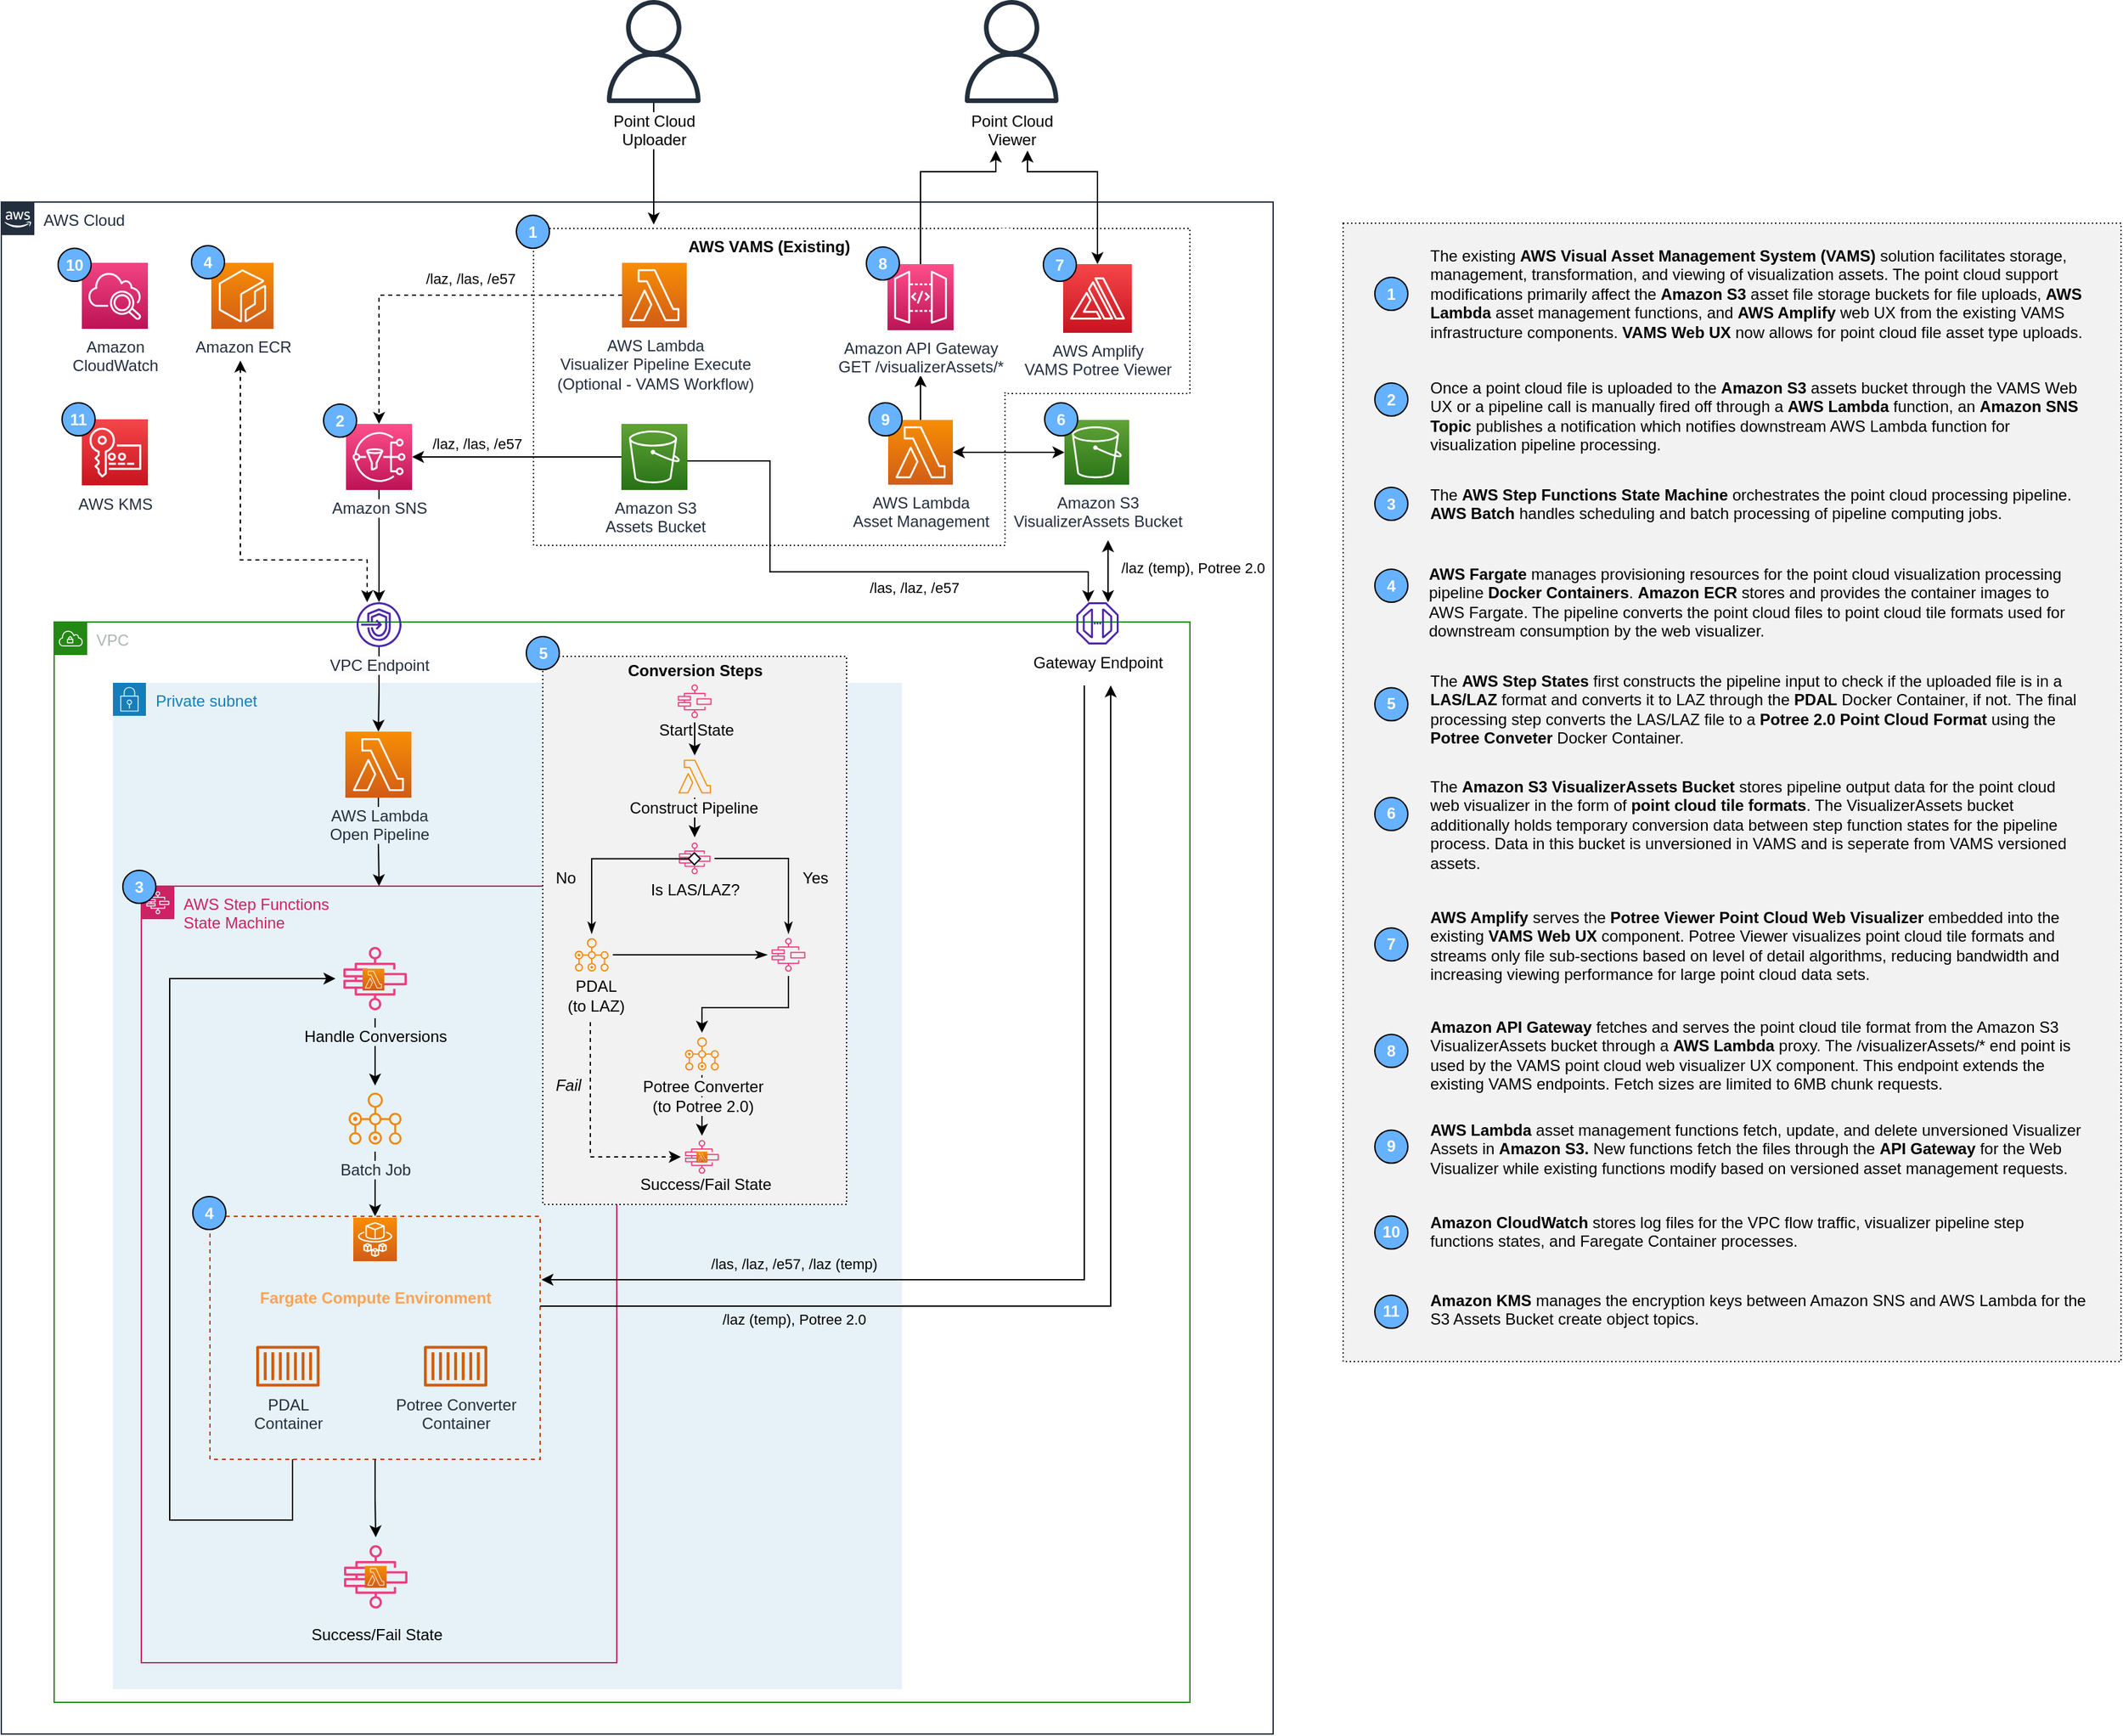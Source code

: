 <mxfile version="21.7.4" type="device">
  <diagram name="Page-1" id="asZA_H9dcr1Hdg0wqSvO">
    <mxGraphModel dx="1114" dy="1098" grid="0" gridSize="10" guides="1" tooltips="1" connect="1" arrows="1" fold="1" page="0" pageScale="1" pageWidth="850" pageHeight="1100" math="0" shadow="0">
      <root>
        <mxCell id="0" />
        <mxCell id="P3zlHuA92NW-nEsySU8p-326" value="Groups" style="" parent="0" />
        <mxCell id="P3zlHuA92NW-nEsySU8p-206" value="Private subnet" style="points=[[0,0],[0.25,0],[0.5,0],[0.75,0],[1,0],[1,0.25],[1,0.5],[1,0.75],[1,1],[0.75,1],[0.5,1],[0.25,1],[0,1],[0,0.75],[0,0.5],[0,0.25]];outlineConnect=0;gradientColor=none;html=1;whiteSpace=wrap;fontSize=12;fontStyle=0;container=1;pointerEvents=0;collapsible=0;recursiveResize=0;shape=mxgraph.aws4.group;grIcon=mxgraph.aws4.group_security_group;grStroke=0;strokeColor=#147EBA;fillColor=#E6F2F8;verticalAlign=top;align=left;spacingLeft=30;fontColor=#147EBA;dashed=0;" parent="P3zlHuA92NW-nEsySU8p-326" vertex="1">
          <mxGeometry x="1344.5" y="647" width="597.5" height="762" as="geometry" />
        </mxCell>
        <mxCell id="P3zlHuA92NW-nEsySU8p-205" value="AWS Step Functions &lt;br&gt;State Machine" style="points=[[0,0],[0.25,0],[0.5,0],[0.75,0],[1,0],[1,0.25],[1,0.5],[1,0.75],[1,1],[0.75,1],[0.5,1],[0.25,1],[0,1],[0,0.75],[0,0.5],[0,0.25]];outlineConnect=0;gradientColor=none;html=1;whiteSpace=wrap;fontSize=12;fontStyle=0;container=0;pointerEvents=0;collapsible=0;recursiveResize=0;shape=mxgraph.aws4.group;grIcon=mxgraph.aws4.group_aws_step_functions_workflow;strokeColor=#CD2264;fillColor=none;verticalAlign=top;align=left;spacingLeft=30;fontColor=#CD2264;dashed=0;" parent="P3zlHuA92NW-nEsySU8p-326" vertex="1">
          <mxGeometry x="1366" y="801" width="360" height="588" as="geometry" />
        </mxCell>
        <mxCell id="P3zlHuA92NW-nEsySU8p-51" value="AWS Cloud" style="points=[[0,0],[0.25,0],[0.5,0],[0.75,0],[1,0],[1,0.25],[1,0.5],[1,0.75],[1,1],[0.75,1],[0.5,1],[0.25,1],[0,1],[0,0.75],[0,0.5],[0,0.25]];outlineConnect=0;gradientColor=none;html=1;whiteSpace=wrap;fontSize=12;fontStyle=0;container=0;pointerEvents=0;collapsible=0;recursiveResize=0;shape=mxgraph.aws4.group;grIcon=mxgraph.aws4.group_aws_cloud_alt;strokeColor=#232F3E;fillColor=none;verticalAlign=top;align=left;spacingLeft=30;fontColor=#232F3E;dashed=0;" parent="P3zlHuA92NW-nEsySU8p-326" vertex="1">
          <mxGeometry x="1260" y="283" width="963" height="1160" as="geometry" />
        </mxCell>
        <mxCell id="P3zlHuA92NW-nEsySU8p-172" value="VPC" style="points=[[0,0],[0.25,0],[0.5,0],[0.75,0],[1,0],[1,0.25],[1,0.5],[1,0.75],[1,1],[0.75,1],[0.5,1],[0.25,1],[0,1],[0,0.75],[0,0.5],[0,0.25]];outlineConnect=0;gradientColor=none;html=1;whiteSpace=wrap;fontSize=12;fontStyle=0;container=0;pointerEvents=0;collapsible=0;recursiveResize=0;shape=mxgraph.aws4.group;grIcon=mxgraph.aws4.group_vpc;strokeColor=#248814;fillColor=none;verticalAlign=top;align=left;spacingLeft=30;fontColor=#AAB7B8;dashed=0;" parent="P3zlHuA92NW-nEsySU8p-326" vertex="1">
          <mxGeometry x="1300" y="601" width="860" height="818" as="geometry" />
        </mxCell>
        <mxCell id="P3zlHuA92NW-nEsySU8p-188" value="&lt;font color=&quot;#000000&quot;&gt;&lt;b&gt;AWS VAMS (Existing)&lt;/b&gt;&lt;/font&gt;" style="fillColor=none;strokeColor=#000000;dashed=1;verticalAlign=top;fontStyle=0;fontColor=#147EBA;whiteSpace=wrap;html=1;dashPattern=1 2;" parent="P3zlHuA92NW-nEsySU8p-326" vertex="1">
          <mxGeometry x="1663" y="303" width="357" height="240" as="geometry" />
        </mxCell>
        <mxCell id="P3zlHuA92NW-nEsySU8p-235" value="" style="rounded=0;whiteSpace=wrap;html=1;fillColor=#f2f2f2;dashed=1;dashPattern=1 2;" parent="P3zlHuA92NW-nEsySU8p-326" vertex="1">
          <mxGeometry x="1670" y="627" width="230" height="415" as="geometry" />
        </mxCell>
        <mxCell id="P3zlHuA92NW-nEsySU8p-204" value="" style="group;dashed=1;dashPattern=1 2;" parent="P3zlHuA92NW-nEsySU8p-326" vertex="1" connectable="0">
          <mxGeometry x="1418" y="1051" width="250" height="184" as="geometry" />
        </mxCell>
        <mxCell id="P3zlHuA92NW-nEsySU8p-191" value="" style="rounded=0;whiteSpace=wrap;html=1;fillColor=none;fontColor=#000000;strokeColor=#C73500;dashed=1;" parent="P3zlHuA92NW-nEsySU8p-204" vertex="1">
          <mxGeometry width="250" height="184" as="geometry" />
        </mxCell>
        <mxCell id="P3zlHuA92NW-nEsySU8p-192" value="&lt;font color=&quot;#ffa352&quot;&gt;&lt;br&gt;&lt;b&gt;Fargate Compute Environment&lt;/b&gt;&lt;/font&gt;" style="sketch=0;points=[[0,0,0],[0.25,0,0],[0.5,0,0],[0.75,0,0],[1,0,0],[0,1,0],[0.25,1,0],[0.5,1,0],[0.75,1,0],[1,1,0],[0,0.25,0],[0,0.5,0],[0,0.75,0],[1,0.25,0],[1,0.5,0],[1,0.75,0]];outlineConnect=0;fontColor=#232F3E;gradientColor=#F78E04;gradientDirection=north;fillColor=#D05C17;strokeColor=#ffffff;dashed=0;verticalLabelPosition=bottom;verticalAlign=top;align=center;html=1;fontSize=12;fontStyle=0;aspect=fixed;shape=mxgraph.aws4.resourceIcon;resIcon=mxgraph.aws4.fargate;" parent="P3zlHuA92NW-nEsySU8p-204" vertex="1">
          <mxGeometry x="108.5" y="1" width="33" height="33" as="geometry" />
        </mxCell>
        <mxCell id="ZkvdCX0CWbvOf_RxFRPi-1" value="" style="fillColor=none;strokeColor=#000000;dashed=1;verticalAlign=top;fontStyle=0;fontColor=#147EBA;whiteSpace=wrap;html=1;dashPattern=1 2;" parent="P3zlHuA92NW-nEsySU8p-326" vertex="1">
          <mxGeometry x="2020" y="303" width="140" height="125" as="geometry" />
        </mxCell>
        <mxCell id="ZkvdCX0CWbvOf_RxFRPi-3" value="" style="rounded=0;whiteSpace=wrap;html=1;strokeColor=none;" parent="P3zlHuA92NW-nEsySU8p-326" vertex="1">
          <mxGeometry x="2016" y="303" width="9" height="124" as="geometry" />
        </mxCell>
        <mxCell id="ZkvdCX0CWbvOf_RxFRPi-14" value="" style="rounded=0;whiteSpace=wrap;html=1;fillColor=#f2f2f2;dashed=1;dashPattern=1 2;" parent="P3zlHuA92NW-nEsySU8p-326" vertex="1">
          <mxGeometry x="2276" y="299" width="589" height="862" as="geometry" />
        </mxCell>
        <mxCell id="HA9BwRUmKmDaCuc93T5s-1" style="edgeStyle=orthogonalEdgeStyle;rounded=0;orthogonalLoop=1;jettySize=auto;html=1;exitX=0.5;exitY=1;exitDx=0;exitDy=0;" edge="1" parent="P3zlHuA92NW-nEsySU8p-326" source="ZkvdCX0CWbvOf_RxFRPi-14" target="ZkvdCX0CWbvOf_RxFRPi-14">
          <mxGeometry relative="1" as="geometry" />
        </mxCell>
        <mxCell id="1" value="Main" style="" parent="0" />
        <mxCell id="P3zlHuA92NW-nEsySU8p-74" value="/laz, /las, /e57" style="edgeStyle=orthogonalEdgeStyle;rounded=0;orthogonalLoop=1;jettySize=auto;html=1;exitX=0;exitY=0.5;exitDx=0;exitDy=0;exitPerimeter=0;entryX=1;entryY=0.5;entryDx=0;entryDy=0;entryPerimeter=0;" parent="1" source="P3zlHuA92NW-nEsySU8p-77" target="P3zlHuA92NW-nEsySU8p-142" edge="1">
          <mxGeometry x="0.382" y="-10" relative="1" as="geometry">
            <mxPoint as="offset" />
            <mxPoint x="1640" y="356" as="sourcePoint" />
            <mxPoint x="1590" y="371" as="targetPoint" />
            <Array as="points" />
          </mxGeometry>
        </mxCell>
        <mxCell id="P3zlHuA92NW-nEsySU8p-144" style="edgeStyle=orthogonalEdgeStyle;rounded=0;orthogonalLoop=1;jettySize=auto;html=1;" parent="1" source="P3zlHuA92NW-nEsySU8p-142" target="P3zlHuA92NW-nEsySU8p-174" edge="1">
          <mxGeometry relative="1" as="geometry">
            <mxPoint x="1547" y="574" as="targetPoint" />
            <Array as="points">
              <mxPoint x="1558" y="485" />
              <mxPoint x="1558" y="485" />
            </Array>
          </mxGeometry>
        </mxCell>
        <mxCell id="P3zlHuA92NW-nEsySU8p-157" value="" style="edgeStyle=orthogonalEdgeStyle;rounded=0;orthogonalLoop=1;jettySize=auto;html=1;entryX=0.5;entryY=0;entryDx=0;entryDy=0;entryPerimeter=0;startArrow=classic;startFill=1;endArrow=classic;endFill=1;" parent="1" target="P3zlHuA92NW-nEsySU8p-155" edge="1">
          <mxGeometry relative="1" as="geometry">
            <mxPoint x="2037" y="244" as="sourcePoint" />
            <Array as="points">
              <mxPoint x="2037" y="260" />
              <mxPoint x="2090" y="260" />
            </Array>
            <mxPoint x="2090" y="324" as="targetPoint" />
          </mxGeometry>
        </mxCell>
        <mxCell id="P3zlHuA92NW-nEsySU8p-214" style="edgeStyle=orthogonalEdgeStyle;rounded=0;orthogonalLoop=1;jettySize=auto;html=1;entryX=0.5;entryY=0;entryDx=0;entryDy=0;" parent="1" source="P3zlHuA92NW-nEsySU8p-212" target="P3zlHuA92NW-nEsySU8p-191" edge="1">
          <mxGeometry relative="1" as="geometry" />
        </mxCell>
        <mxCell id="P3zlHuA92NW-nEsySU8p-215" value="&lt;font color=&quot;#000000&quot;&gt;Success/Fail State&lt;/font&gt;" style="sketch=0;points=[[0,0,0],[0.25,0,0],[0.5,0,0],[0.75,0,0],[1,0,0],[0,1,0],[0.25,1,0],[0.5,1,0],[0.75,1,0],[1,1,0],[0,0.25,0],[0,0.5,0],[0,0.75,0],[1,0.25,0],[1,0.5,0],[1,0.75,0]];outlineConnect=0;fontColor=#232F3E;gradientColor=#FF4F8B;gradientDirection=north;fillColor=none;strokeColor=#ec3e7c;dashed=0;verticalLabelPosition=bottom;verticalAlign=top;align=center;html=1;fontSize=12;fontStyle=0;aspect=fixed;shape=mxgraph.aws4.resourceIcon;resIcon=mxgraph.aws4.step_functions;labelBackgroundColor=#e6f2f8;" parent="1" vertex="1">
          <mxGeometry x="1513.5" y="1294" width="60" height="60" as="geometry" />
        </mxCell>
        <mxCell id="P3zlHuA92NW-nEsySU8p-216" style="edgeStyle=orthogonalEdgeStyle;rounded=0;orthogonalLoop=1;jettySize=auto;html=1;entryX=0.5;entryY=0;entryDx=0;entryDy=0;entryPerimeter=0;" parent="1" source="P3zlHuA92NW-nEsySU8p-191" target="P3zlHuA92NW-nEsySU8p-215" edge="1">
          <mxGeometry relative="1" as="geometry" />
        </mxCell>
        <mxCell id="P3zlHuA92NW-nEsySU8p-221" style="edgeStyle=orthogonalEdgeStyle;rounded=0;orthogonalLoop=1;jettySize=auto;html=1;entryX=0.5;entryY=0;entryDx=0;entryDy=0;" parent="1" source="P3zlHuA92NW-nEsySU8p-220" target="P3zlHuA92NW-nEsySU8p-205" edge="1">
          <mxGeometry relative="1" as="geometry" />
        </mxCell>
        <mxCell id="P3zlHuA92NW-nEsySU8p-213" style="edgeStyle=orthogonalEdgeStyle;rounded=0;orthogonalLoop=1;jettySize=auto;html=1;entryX=0.5;entryY=0;entryDx=0;entryDy=0;entryPerimeter=0;" parent="1" source="P3zlHuA92NW-nEsySU8p-208" target="P3zlHuA92NW-nEsySU8p-212" edge="1">
          <mxGeometry relative="1" as="geometry" />
        </mxCell>
        <mxCell id="P3zlHuA92NW-nEsySU8p-222" style="edgeStyle=orthogonalEdgeStyle;rounded=0;orthogonalLoop=1;jettySize=auto;html=1;entryX=0;entryY=0.5;entryDx=0;entryDy=0;entryPerimeter=0;exitX=0.25;exitY=1;exitDx=0;exitDy=0;" parent="1" source="P3zlHuA92NW-nEsySU8p-191" target="P3zlHuA92NW-nEsySU8p-208" edge="1">
          <mxGeometry relative="1" as="geometry">
            <Array as="points">
              <mxPoint x="1480.5" y="1281" />
              <mxPoint x="1387.5" y="1281" />
              <mxPoint x="1387.5" y="871" />
            </Array>
          </mxGeometry>
        </mxCell>
        <mxCell id="P3zlHuA92NW-nEsySU8p-175" value="" style="edgeStyle=orthogonalEdgeStyle;rounded=0;orthogonalLoop=1;jettySize=auto;html=1;entryX=0.5;entryY=0;entryDx=0;entryDy=0;entryPerimeter=0;" parent="1" source="P3zlHuA92NW-nEsySU8p-174" target="P3zlHuA92NW-nEsySU8p-220" edge="1">
          <mxGeometry relative="1" as="geometry">
            <mxPoint x="1546" y="658" as="targetPoint" />
          </mxGeometry>
        </mxCell>
        <mxCell id="P3zlHuA92NW-nEsySU8p-224" style="edgeStyle=orthogonalEdgeStyle;rounded=0;orthogonalLoop=1;jettySize=auto;html=1;" parent="1" source="P3zlHuA92NW-nEsySU8p-191" edge="1">
          <mxGeometry relative="1" as="geometry">
            <mxPoint x="2100" y="649" as="targetPoint" />
            <Array as="points">
              <mxPoint x="2100" y="1119" />
            </Array>
          </mxGeometry>
        </mxCell>
        <mxCell id="P3zlHuA92NW-nEsySU8p-270" value="&lt;span style=&quot;&quot;&gt;/laz (temp), Potree 2.0&lt;/span&gt;" style="edgeLabel;html=1;align=center;verticalAlign=middle;resizable=0;points=[];labelBackgroundColor=none;" parent="P3zlHuA92NW-nEsySU8p-224" vertex="1" connectable="0">
          <mxGeometry x="-0.574" y="2" relative="1" as="geometry">
            <mxPoint y="12" as="offset" />
          </mxGeometry>
        </mxCell>
        <mxCell id="P3zlHuA92NW-nEsySU8p-225" style="edgeStyle=orthogonalEdgeStyle;rounded=0;orthogonalLoop=1;jettySize=auto;html=1;startArrow=classic;startFill=1;endArrow=none;endFill=0;" parent="1" edge="1">
          <mxGeometry relative="1" as="geometry">
            <mxPoint x="1669" y="1099" as="sourcePoint" />
            <mxPoint x="2080" y="649" as="targetPoint" />
            <Array as="points">
              <mxPoint x="1669" y="1099" />
              <mxPoint x="2080" y="1099" />
            </Array>
          </mxGeometry>
        </mxCell>
        <mxCell id="P3zlHuA92NW-nEsySU8p-271" value="&lt;span style=&quot;&quot;&gt;/las, /laz, /e57, /laz (temp)&lt;/span&gt;" style="edgeLabel;html=1;align=center;verticalAlign=middle;resizable=0;points=[];labelBackgroundColor=none;" parent="P3zlHuA92NW-nEsySU8p-225" vertex="1" connectable="0">
          <mxGeometry x="-0.5" y="1" relative="1" as="geometry">
            <mxPoint x="-25" y="-11" as="offset" />
          </mxGeometry>
        </mxCell>
        <mxCell id="P3zlHuA92NW-nEsySU8p-231" style="edgeStyle=orthogonalEdgeStyle;rounded=0;orthogonalLoop=1;jettySize=auto;html=1;entryX=0;entryY=0.5;entryDx=0;entryDy=0;entryPerimeter=0;startArrow=classic;startFill=1;endArrow=classic;endFill=1;" parent="1" source="P3zlHuA92NW-nEsySU8p-177" target="P3zlHuA92NW-nEsySU8p-55" edge="1">
          <mxGeometry relative="1" as="geometry" />
        </mxCell>
        <mxCell id="P3zlHuA92NW-nEsySU8p-232" style="edgeStyle=orthogonalEdgeStyle;rounded=0;orthogonalLoop=1;jettySize=auto;html=1;startArrow=none;startFill=0;exitX=0.5;exitY=0;exitDx=0;exitDy=0;exitPerimeter=0;endArrow=classic;endFill=1;" parent="1" source="ZkvdCX0CWbvOf_RxFRPi-2" edge="1">
          <mxGeometry relative="1" as="geometry">
            <mxPoint x="2013" y="244" as="targetPoint" />
            <Array as="points">
              <mxPoint x="1956" y="260" />
              <mxPoint x="2013" y="260" />
              <mxPoint x="2013" y="244" />
            </Array>
            <mxPoint x="1956" y="318" as="sourcePoint" />
          </mxGeometry>
        </mxCell>
        <mxCell id="P3zlHuA92NW-nEsySU8p-155" value="AWS Amplify&lt;br&gt;VAMS Potree Viewer" style="sketch=0;points=[[0,0,0],[0.25,0,0],[0.5,0,0],[0.75,0,0],[1,0,0],[0,1,0],[0.25,1,0],[0.5,1,0],[0.75,1,0],[1,1,0],[0,0.25,0],[0,0.5,0],[0,0.75,0],[1,0.25,0],[1,0.5,0],[1,0.75,0]];outlineConnect=0;fontColor=#232F3E;gradientColor=#F54749;gradientDirection=north;fillColor=#C7131F;strokeColor=#ffffff;dashed=0;verticalLabelPosition=bottom;verticalAlign=top;align=center;html=1;fontSize=12;fontStyle=0;aspect=fixed;shape=mxgraph.aws4.resourceIcon;resIcon=mxgraph.aws4.amplify;" parent="1" vertex="1">
          <mxGeometry x="2064" y="330" width="52" height="52" as="geometry" />
        </mxCell>
        <mxCell id="P3zlHuA92NW-nEsySU8p-334" style="edgeStyle=orthogonalEdgeStyle;rounded=0;orthogonalLoop=1;jettySize=auto;html=1;" parent="1" source="P3zlHuA92NW-nEsySU8p-316" edge="1">
          <mxGeometry relative="1" as="geometry">
            <mxPoint x="1754" y="300" as="targetPoint" />
          </mxGeometry>
        </mxCell>
        <mxCell id="P3zlHuA92NW-nEsySU8p-316" value="&lt;span style=&quot;background-color: rgb(252, 252, 252);&quot;&gt;&lt;span style=&quot;color: rgb(0, 0, 0);&quot;&gt;Point&amp;nbsp;&lt;/span&gt;&lt;span style=&quot;color: rgb(0, 0, 0);&quot;&gt;Cloud&lt;/span&gt;&lt;span style=&quot;color: rgb(0, 0, 0);&quot;&gt;&lt;br&gt;&lt;/span&gt;&lt;/span&gt;&lt;div style=&quot;border-color: var(--border-color); color: rgb(0, 0, 0);&quot;&gt;&lt;span style=&quot;border-color: var(--border-color); background-color: rgb(252, 252, 252);&quot;&gt;Uploader&lt;/span&gt;&lt;/div&gt;" style="sketch=0;outlineConnect=0;fontColor=#232F3E;gradientColor=none;fillColor=#232F3D;strokeColor=none;dashed=0;verticalLabelPosition=bottom;verticalAlign=top;align=center;html=1;fontSize=12;fontStyle=0;aspect=fixed;pointerEvents=1;shape=mxgraph.aws4.user;" parent="1" vertex="1">
          <mxGeometry x="1715" y="130" width="78" height="78" as="geometry" />
        </mxCell>
        <mxCell id="P3zlHuA92NW-nEsySU8p-317" value="&lt;span style=&quot;background-color: rgb(252, 252, 252);&quot;&gt;&lt;span style=&quot;color: rgb(0, 0, 0);&quot;&gt;Point&amp;nbsp;&lt;/span&gt;&lt;span style=&quot;color: rgb(0, 0, 0);&quot;&gt;Cloud&lt;/span&gt;&lt;span style=&quot;color: rgb(0, 0, 0);&quot;&gt;&lt;br&gt;&lt;/span&gt;&lt;/span&gt;&lt;div style=&quot;border-color: var(--border-color); color: rgb(0, 0, 0);&quot;&gt;&lt;span style=&quot;border-color: var(--border-color); background-color: rgb(252, 252, 252);&quot;&gt;Viewer&lt;/span&gt;&lt;/div&gt;" style="sketch=0;outlineConnect=0;fontColor=#232F3E;gradientColor=none;fillColor=#232F3D;strokeColor=none;dashed=0;verticalLabelPosition=bottom;verticalAlign=top;align=center;html=1;fontSize=12;fontStyle=0;aspect=fixed;pointerEvents=1;shape=mxgraph.aws4.user;" parent="1" vertex="1">
          <mxGeometry x="1986" y="130" width="78" height="78" as="geometry" />
        </mxCell>
        <mxCell id="P3zlHuA92NW-nEsySU8p-55" value="&lt;span style=&quot;background-color: rgb(252, 252, 252);&quot;&gt;Amazon S3&lt;br&gt;VisualizerAssets Bucket&lt;/span&gt;" style="sketch=0;points=[[0,0,0],[0.25,0,0],[0.5,0,0],[0.75,0,0],[1,0,0],[0,1,0],[0.25,1,0],[0.5,1,0],[0.75,1,0],[1,1,0],[0,0.25,0],[0,0.5,0],[0,0.75,0],[1,0.25,0],[1,0.5,0],[1,0.75,0]];outlineConnect=0;fontColor=#232F3E;gradientColor=#60A337;gradientDirection=north;fillColor=#277116;strokeColor=#ffffff;dashed=0;verticalLabelPosition=bottom;verticalAlign=top;align=center;html=1;fontSize=12;fontStyle=0;aspect=fixed;shape=mxgraph.aws4.resourceIcon;resIcon=mxgraph.aws4.s3;movable=1;resizable=1;rotatable=1;deletable=1;editable=1;locked=0;connectable=1;" parent="1" vertex="1">
          <mxGeometry x="2065" y="448" width="49" height="49" as="geometry" />
        </mxCell>
        <mxCell id="P3zlHuA92NW-nEsySU8p-220" value="&lt;span style=&quot;background-color: rgb(230, 242, 248);&quot;&gt;AWS Lambda&lt;br&gt;Open Pipeline&lt;/span&gt;" style="sketch=0;points=[[0,0,0],[0.25,0,0],[0.5,0,0],[0.75,0,0],[1,0,0],[0,1,0],[0.25,1,0],[0.5,1,0],[0.75,1,0],[1,1,0],[0,0.25,0],[0,0.5,0],[0,0.75,0],[1,0.25,0],[1,0.5,0],[1,0.75,0]];outlineConnect=0;fontColor=#232F3E;gradientColor=#F78E04;gradientDirection=north;fillColor=#D05C17;strokeColor=#ffffff;dashed=0;verticalLabelPosition=bottom;verticalAlign=top;align=center;html=1;fontSize=12;fontStyle=0;aspect=fixed;shape=mxgraph.aws4.resourceIcon;resIcon=mxgraph.aws4.lambda;" parent="1" vertex="1">
          <mxGeometry x="1520.5" y="684" width="50" height="50" as="geometry" />
        </mxCell>
        <mxCell id="P3zlHuA92NW-nEsySU8p-208" value="&lt;font style=&quot;background-color: rgb(230, 242, 248);&quot; color=&quot;#000000&quot;&gt;Handle Conversions&lt;/font&gt;" style="sketch=0;points=[[0,0,0],[0.25,0,0],[0.5,0,0],[0.75,0,0],[1,0,0],[0,1,0],[0.25,1,0],[0.5,1,0],[0.75,1,0],[1,1,0],[0,0.25,0],[0,0.5,0],[0,0.75,0],[1,0.25,0],[1,0.5,0],[1,0.75,0]];outlineConnect=0;fontColor=#232F3E;gradientColor=#FF4F8B;gradientDirection=north;fillColor=none;strokeColor=#ec3e7c;dashed=0;verticalLabelPosition=bottom;verticalAlign=top;align=center;html=1;fontSize=12;fontStyle=0;aspect=fixed;shape=mxgraph.aws4.resourceIcon;resIcon=mxgraph.aws4.step_functions;labelBackgroundColor=#e6f2f8;" parent="1" vertex="1">
          <mxGeometry x="1513" y="841" width="60" height="60" as="geometry" />
        </mxCell>
        <mxCell id="P3zlHuA92NW-nEsySU8p-212" value="&lt;span style=&quot;background-color: rgb(230, 242, 248);&quot;&gt;Batch Job&lt;/span&gt;" style="sketch=0;points=[[0,0,0],[0.25,0,0],[0.5,0,0],[0.75,0,0],[1,0,0],[0,1,0],[0.25,1,0],[0.5,1,0],[0.75,1,0],[1,1,0],[0,0.25,0],[0,0.5,0],[0,0.75,0],[1,0.25,0],[1,0.5,0],[1,0.75,0]];outlineConnect=0;fontColor=#232F3E;gradientColor=#F78E04;gradientDirection=north;fillColor=none;strokeColor=#f28706;dashed=0;verticalLabelPosition=bottom;verticalAlign=top;align=center;html=1;fontSize=12;fontStyle=0;aspect=fixed;shape=mxgraph.aws4.resourceIcon;resIcon=mxgraph.aws4.batch;container=0;" parent="1" vertex="1">
          <mxGeometry x="1518" y="952" width="50" height="50" as="geometry" />
        </mxCell>
        <mxCell id="P3zlHuA92NW-nEsySU8p-174" value="&lt;span style=&quot;background-color: rgb(252, 252, 252);&quot;&gt;VPC Endpoint&lt;/span&gt;" style="sketch=0;outlineConnect=0;fontColor=#232F3E;gradientColor=none;fillColor=#4D27AA;strokeColor=none;dashed=0;verticalLabelPosition=bottom;verticalAlign=top;align=center;html=1;fontSize=12;fontStyle=0;aspect=fixed;pointerEvents=1;shape=mxgraph.aws4.endpoints;" parent="1" vertex="1">
          <mxGeometry x="1529" y="586" width="34" height="34" as="geometry" />
        </mxCell>
        <mxCell id="P3zlHuA92NW-nEsySU8p-184" value="&lt;span style=&quot;background-color: rgb(252, 252, 252);&quot;&gt;Gateway Endpoint&lt;/span&gt;" style="sketch=0;outlineConnect=0;fillColor=#4d27aa;strokeColor=#9673a6;dashed=0;verticalLabelPosition=bottom;verticalAlign=top;align=center;html=1;fontSize=12;fontStyle=0;aspect=fixed;pointerEvents=1;shape=mxgraph.aws4.endpoint;gradientColor=none;fillStyle=solid;strokeWidth=1;" parent="1" vertex="1">
          <mxGeometry x="2074" y="586" width="32" height="32" as="geometry" />
        </mxCell>
        <mxCell id="P3zlHuA92NW-nEsySU8p-177" value="AWS Lambda&lt;br&gt;Asset Management" style="sketch=0;points=[[0,0,0],[0.25,0,0],[0.5,0,0],[0.75,0,0],[1,0,0],[0,1,0],[0.25,1,0],[0.5,1,0],[0.75,1,0],[1,1,0],[0,0.25,0],[0,0.5,0],[0,0.75,0],[1,0.25,0],[1,0.5,0],[1,0.75,0]];outlineConnect=0;fontColor=#232F3E;gradientColor=#F78E04;gradientDirection=north;fillColor=#D05C17;strokeColor=#ffffff;dashed=0;verticalLabelPosition=bottom;verticalAlign=top;align=center;html=1;fontSize=12;fontStyle=0;aspect=fixed;shape=mxgraph.aws4.resourceIcon;resIcon=mxgraph.aws4.lambda;" parent="1" vertex="1">
          <mxGeometry x="1931.5" y="448" width="49" height="49" as="geometry" />
        </mxCell>
        <mxCell id="P3zlHuA92NW-nEsySU8p-353" style="edgeStyle=orthogonalEdgeStyle;rounded=0;orthogonalLoop=1;jettySize=auto;html=1;" parent="1" source="P3zlHuA92NW-nEsySU8p-77" target="P3zlHuA92NW-nEsySU8p-184" edge="1">
          <mxGeometry relative="1" as="geometry">
            <Array as="points">
              <mxPoint x="1842" y="479" />
              <mxPoint x="1842" y="563" />
              <mxPoint x="2083" y="563" />
            </Array>
          </mxGeometry>
        </mxCell>
        <mxCell id="P3zlHuA92NW-nEsySU8p-355" value="/las, /laz, /e57" style="edgeLabel;html=1;align=center;verticalAlign=middle;resizable=0;points=[];" parent="P3zlHuA92NW-nEsySU8p-353" vertex="1" connectable="0">
          <mxGeometry x="0.295" y="1" relative="1" as="geometry">
            <mxPoint x="-11" y="13" as="offset" />
          </mxGeometry>
        </mxCell>
        <mxCell id="P3zlHuA92NW-nEsySU8p-77" value="Amazon S3&lt;br&gt;Assets Bucket" style="sketch=0;points=[[0,0,0],[0.25,0,0],[0.5,0,0],[0.75,0,0],[1,0,0],[0,1,0],[0.25,1,0],[0.5,1,0],[0.75,1,0],[1,1,0],[0,0.25,0],[0,0.5,0],[0,0.75,0],[1,0.25,0],[1,0.5,0],[1,0.75,0]];outlineConnect=0;fontColor=#232F3E;gradientColor=#60A337;gradientDirection=north;fillColor=#277116;strokeColor=#ffffff;dashed=0;verticalLabelPosition=bottom;verticalAlign=top;align=center;html=1;fontSize=12;fontStyle=0;aspect=fixed;shape=mxgraph.aws4.resourceIcon;resIcon=mxgraph.aws4.s3;" parent="1" vertex="1">
          <mxGeometry x="1729.5" y="451" width="50" height="50" as="geometry" />
        </mxCell>
        <mxCell id="P3zlHuA92NW-nEsySU8p-354" value="/laz (temp), Potree 2.0" style="edgeStyle=orthogonalEdgeStyle;rounded=0;orthogonalLoop=1;jettySize=auto;html=1;startArrow=classic;startFill=1;" parent="1" edge="1">
          <mxGeometry x="0.071" y="-64" relative="1" as="geometry">
            <mxPoint x="2098.0" y="586" as="sourcePoint" />
            <mxPoint x="2098" y="539" as="targetPoint" />
            <Array as="points">
              <mxPoint x="2098" y="556" />
              <mxPoint x="2098" y="556" />
            </Array>
            <mxPoint y="-1" as="offset" />
          </mxGeometry>
        </mxCell>
        <mxCell id="OqmzVIcWukRT3DHiStDt-3" style="edgeStyle=orthogonalEdgeStyle;rounded=0;orthogonalLoop=1;jettySize=auto;html=1;dashed=1;startArrow=classic;startFill=1;" parent="1" target="P3zlHuA92NW-nEsySU8p-174" edge="1">
          <mxGeometry relative="1" as="geometry">
            <mxPoint x="1441" y="403" as="sourcePoint" />
            <Array as="points">
              <mxPoint x="1441" y="554" />
              <mxPoint x="1537" y="554" />
            </Array>
          </mxGeometry>
        </mxCell>
        <mxCell id="OqmzVIcWukRT3DHiStDt-1" value="&lt;span style=&quot;background-color: rgb(255, 255, 255);&quot;&gt;Amazon ECR&lt;/span&gt;" style="sketch=0;points=[[0,0,0],[0.25,0,0],[0.5,0,0],[0.75,0,0],[1,0,0],[0,1,0],[0.25,1,0],[0.5,1,0],[0.75,1,0],[1,1,0],[0,0.25,0],[0,0.5,0],[0,0.75,0],[1,0.25,0],[1,0.5,0],[1,0.75,0]];outlineConnect=0;fontColor=#232F3E;gradientColor=#F78E04;gradientDirection=north;fillColor=#D05C17;strokeColor=#ffffff;dashed=0;verticalLabelPosition=bottom;verticalAlign=top;align=center;html=1;fontSize=12;fontStyle=0;shape=mxgraph.aws4.resourceIcon;resIcon=mxgraph.aws4.ecr;aspect=fixed;" parent="1" vertex="1">
          <mxGeometry x="1419" y="329" width="47.17" height="50" as="geometry" />
        </mxCell>
        <mxCell id="OqmzVIcWukRT3DHiStDt-2" value="&lt;span style=&quot;background-color: rgb(255, 255, 255);&quot;&gt;Amazon &lt;br&gt;CloudWatch&lt;/span&gt;" style="sketch=0;points=[[0,0,0],[0.25,0,0],[0.5,0,0],[0.75,0,0],[1,0,0],[0,1,0],[0.25,1,0],[0.5,1,0],[0.75,1,0],[1,1,0],[0,0.25,0],[0,0.5,0],[0,0.75,0],[1,0.25,0],[1,0.5,0],[1,0.75,0]];points=[[0,0,0],[0.25,0,0],[0.5,0,0],[0.75,0,0],[1,0,0],[0,1,0],[0.25,1,0],[0.5,1,0],[0.75,1,0],[1,1,0],[0,0.25,0],[0,0.5,0],[0,0.75,0],[1,0.25,0],[1,0.5,0],[1,0.75,0]];outlineConnect=0;fontColor=#232F3E;gradientColor=#F34482;gradientDirection=north;fillColor=#BC1356;strokeColor=#ffffff;dashed=0;verticalLabelPosition=bottom;verticalAlign=top;align=center;html=1;fontSize=12;fontStyle=0;aspect=fixed;shape=mxgraph.aws4.resourceIcon;resIcon=mxgraph.aws4.cloudwatch_2;" parent="1" vertex="1">
          <mxGeometry x="1321" y="329" width="50" height="50" as="geometry" />
        </mxCell>
        <mxCell id="OqmzVIcWukRT3DHiStDt-29" value="AWS KMS" style="sketch=0;points=[[0,0,0],[0.25,0,0],[0.5,0,0],[0.75,0,0],[1,0,0],[0,1,0],[0.25,1,0],[0.5,1,0],[0.75,1,0],[1,1,0],[0,0.25,0],[0,0.5,0],[0,0.75,0],[1,0.25,0],[1,0.5,0],[1,0.75,0]];outlineConnect=0;fontColor=#232F3E;gradientColor=#F54749;gradientDirection=north;fillColor=#C7131F;strokeColor=#ffffff;dashed=0;verticalLabelPosition=bottom;verticalAlign=top;align=center;html=1;fontSize=12;fontStyle=0;aspect=fixed;shape=mxgraph.aws4.resourceIcon;resIcon=mxgraph.aws4.key_management_service;" parent="1" vertex="1">
          <mxGeometry x="1321" y="447.5" width="50" height="50" as="geometry" />
        </mxCell>
        <mxCell id="ZkvdCX0CWbvOf_RxFRPi-4" style="edgeStyle=orthogonalEdgeStyle;rounded=0;orthogonalLoop=1;jettySize=auto;html=1;entryX=0.5;entryY=0;entryDx=0;entryDy=0;entryPerimeter=0;startArrow=classic;startFill=1;endArrow=none;endFill=0;" parent="1" target="P3zlHuA92NW-nEsySU8p-177" edge="1">
          <mxGeometry relative="1" as="geometry">
            <mxPoint x="1956" y="414" as="sourcePoint" />
          </mxGeometry>
        </mxCell>
        <mxCell id="ZkvdCX0CWbvOf_RxFRPi-2" value="&lt;span style=&quot;background-color: rgb(255, 255, 255);&quot;&gt;Amazon API Gateway&lt;br&gt;GET /visualizerAssets/*&lt;/span&gt;" style="sketch=0;points=[[0,0,0],[0.25,0,0],[0.5,0,0],[0.75,0,0],[1,0,0],[0,1,0],[0.25,1,0],[0.5,1,0],[0.75,1,0],[1,1,0],[0,0.25,0],[0,0.5,0],[0,0.75,0],[1,0.25,0],[1,0.5,0],[1,0.75,0]];outlineConnect=0;fontColor=#232F3E;gradientColor=#FF4F8B;gradientDirection=north;fillColor=#BC1356;strokeColor=#ffffff;dashed=0;verticalLabelPosition=bottom;verticalAlign=top;align=center;html=1;fontSize=12;fontStyle=0;shape=mxgraph.aws4.resourceIcon;resIcon=mxgraph.aws4.api_gateway;aspect=fixed;" parent="1" vertex="1">
          <mxGeometry x="1931" y="330" width="50" height="50" as="geometry" />
        </mxCell>
        <mxCell id="P3zlHuA92NW-nEsySU8p-142" value="&lt;span style=&quot;background-color: rgb(252, 252, 252);&quot;&gt;Amazon SNS&lt;/span&gt;" style="sketch=0;points=[[0,0,0],[0.25,0,0],[0.5,0,0],[0.75,0,0],[1,0,0],[0,1,0],[0.25,1,0],[0.5,1,0],[0.75,1,0],[1,1,0],[0,0.25,0],[0,0.5,0],[0,0.75,0],[1,0.25,0],[1,0.5,0],[1,0.75,0]];outlineConnect=0;fontColor=#232F3E;gradientColor=#FF4F8B;gradientDirection=north;fillColor=#BC1356;strokeColor=#ffffff;dashed=0;verticalLabelPosition=bottom;verticalAlign=top;align=center;html=1;fontSize=12;fontStyle=0;aspect=fixed;shape=mxgraph.aws4.resourceIcon;resIcon=mxgraph.aws4.sns;" parent="1" vertex="1">
          <mxGeometry x="1521" y="451" width="50" height="50" as="geometry" />
        </mxCell>
        <mxCell id="ZkvdCX0CWbvOf_RxFRPi-6" value="&lt;font color=&quot;#fcfcfc&quot;&gt;&lt;b&gt;10&lt;/b&gt;&lt;/font&gt;" style="ellipse;whiteSpace=wrap;html=1;aspect=fixed;fillColor=#66B2FF;" parent="1" vertex="1">
          <mxGeometry x="1303" y="318" width="25" height="25" as="geometry" />
        </mxCell>
        <mxCell id="ZkvdCX0CWbvOf_RxFRPi-7" value="&lt;font color=&quot;#fcfcfc&quot;&gt;&lt;b&gt;11&lt;/b&gt;&lt;/font&gt;" style="ellipse;whiteSpace=wrap;html=1;aspect=fixed;fillColor=#66B2FF;" parent="1" vertex="1">
          <mxGeometry x="1306" y="435" width="25" height="25" as="geometry" />
        </mxCell>
        <mxCell id="GOVtCaqf3uZ5J7UGGhO3-1" value="" style="sketch=0;points=[[0,0,0],[0.25,0,0],[0.5,0,0],[0.75,0,0],[1,0,0],[0,1,0],[0.25,1,0],[0.5,1,0],[0.75,1,0],[1,1,0],[0,0.25,0],[0,0.5,0],[0,0.75,0],[1,0.25,0],[1,0.5,0],[1,0.75,0]];outlineConnect=0;fontColor=#232F3E;gradientColor=#F78E04;gradientDirection=north;fillColor=#D05C17;strokeColor=#ffffff;dashed=0;verticalLabelPosition=bottom;verticalAlign=top;align=center;html=1;fontSize=12;fontStyle=0;aspect=fixed;shape=mxgraph.aws4.resourceIcon;resIcon=mxgraph.aws4.lambda;" parent="1" vertex="1">
          <mxGeometry x="1533.5" y="863.5" width="16.5" height="16.5" as="geometry" />
        </mxCell>
        <mxCell id="P3zlHuA92NW-nEsySU8p-239" value="" style="sketch=0;points=[[0,0,0],[0.25,0,0],[0.5,0,0],[0.75,0,0],[1,0,0],[0,1,0],[0.25,1,0],[0.5,1,0],[0.75,1,0],[1,1,0],[0,0.25,0],[0,0.5,0],[0,0.75,0],[1,0.25,0],[1,0.5,0],[1,0.75,0]];outlineConnect=0;fontColor=#232F3E;gradientColor=#FF4F8B;gradientDirection=north;fillColor=none;strokeColor=#ec3e7c;dashed=0;verticalLabelPosition=bottom;verticalAlign=top;align=center;html=1;fontSize=12;fontStyle=0;aspect=fixed;shape=mxgraph.aws4.resourceIcon;resIcon=mxgraph.aws4.step_functions;labelBackgroundColor=#e6f2f8;" parent="1" vertex="1">
          <mxGeometry x="1769" y="645" width="32" height="32" as="geometry" />
        </mxCell>
        <mxCell id="P3zlHuA92NW-nEsySU8p-240" value="" style="sketch=0;points=[[0,0,0],[0.25,0,0],[0.5,0,0],[0.75,0,0],[1,0,0],[0,1,0],[0.25,1,0],[0.5,1,0],[0.75,1,0],[1,1,0],[0,0.25,0],[0,0.5,0],[0,0.75,0],[1,0.25,0],[1,0.5,0],[1,0.75,0]];outlineConnect=0;fontColor=#232F3E;gradientColor=#F78E04;gradientDirection=north;fillColor=none;strokeColor=#f28706;dashed=0;verticalLabelPosition=bottom;verticalAlign=top;align=center;html=1;fontSize=12;fontStyle=0;aspect=fixed;shape=mxgraph.aws4.resourceIcon;resIcon=mxgraph.aws4.batch;container=0;" parent="1" vertex="1">
          <mxGeometry x="1691" y="837" width="32" height="32" as="geometry" />
        </mxCell>
        <mxCell id="P3zlHuA92NW-nEsySU8p-245" value="" style="group" parent="1" vertex="1" connectable="0">
          <mxGeometry x="1770" y="765" width="45" height="45" as="geometry" />
        </mxCell>
        <mxCell id="P3zlHuA92NW-nEsySU8p-244" value="" style="sketch=0;points=[[0,0,0],[0.25,0,0],[0.5,0,0],[0.75,0,0],[1,0,0],[0,1,0],[0.25,1,0],[0.5,1,0],[0.75,1,0],[1,1,0],[0,0.25,0],[0,0.5,0],[0,0.75,0],[1,0.25,0],[1,0.5,0],[1,0.75,0]];outlineConnect=0;fontColor=#232F3E;gradientColor=#FF4F8B;gradientDirection=north;fillColor=none;strokeColor=#ec3e7c;dashed=0;verticalLabelPosition=bottom;verticalAlign=top;align=center;html=1;fontSize=12;fontStyle=0;aspect=fixed;shape=mxgraph.aws4.resourceIcon;resIcon=mxgraph.aws4.step_functions;labelBackgroundColor=#e6f2f8;" parent="P3zlHuA92NW-nEsySU8p-245" vertex="1">
          <mxGeometry width="30" height="30" as="geometry" />
        </mxCell>
        <mxCell id="P3zlHuA92NW-nEsySU8p-237" value="" style="rhombus;" parent="P3zlHuA92NW-nEsySU8p-245" vertex="1">
          <mxGeometry x="10.25" y="10.75" width="9" height="9" as="geometry" />
        </mxCell>
        <mxCell id="P3zlHuA92NW-nEsySU8p-252" style="edgeStyle=orthogonalEdgeStyle;rounded=0;orthogonalLoop=1;jettySize=auto;html=1;entryX=0.5;entryY=0;entryDx=0;entryDy=0;entryPerimeter=0;" parent="1" source="P3zlHuA92NW-nEsySU8p-239" target="GOVtCaqf3uZ5J7UGGhO3-2" edge="1">
          <mxGeometry relative="1" as="geometry">
            <mxPoint x="1785" y="713" as="targetPoint" />
          </mxGeometry>
        </mxCell>
        <mxCell id="P3zlHuA92NW-nEsySU8p-246" value="" style="sketch=0;points=[[0,0,0],[0.25,0,0],[0.5,0,0],[0.75,0,0],[1,0,0],[0,1,0],[0.25,1,0],[0.5,1,0],[0.75,1,0],[1,1,0],[0,0.25,0],[0,0.5,0],[0,0.75,0],[1,0.25,0],[1,0.5,0],[1,0.75,0]];outlineConnect=0;fontColor=#232F3E;gradientColor=#FF4F8B;gradientDirection=north;fillColor=none;strokeColor=#ec3e7c;dashed=0;verticalLabelPosition=bottom;verticalAlign=top;align=center;html=1;fontSize=12;fontStyle=0;aspect=fixed;shape=mxgraph.aws4.resourceIcon;resIcon=mxgraph.aws4.step_functions;labelBackgroundColor=#e6f2f8;" parent="1" vertex="1">
          <mxGeometry x="1774.5" y="990" width="32" height="32" as="geometry" />
        </mxCell>
        <mxCell id="P3zlHuA92NW-nEsySU8p-247" style="edgeStyle=orthogonalEdgeStyle;rounded=0;orthogonalLoop=1;jettySize=auto;html=1;entryX=0.5;entryY=0;entryDx=0;entryDy=0;entryPerimeter=0;endArrow=classicThin;endFill=1;" parent="1" source="P3zlHuA92NW-nEsySU8p-237" target="P3zlHuA92NW-nEsySU8p-240" edge="1">
          <mxGeometry relative="1" as="geometry" />
        </mxCell>
        <mxCell id="P3zlHuA92NW-nEsySU8p-255" style="edgeStyle=orthogonalEdgeStyle;rounded=0;orthogonalLoop=1;jettySize=auto;html=1;entryX=0.5;entryY=0;entryDx=0;entryDy=0;entryPerimeter=0;" parent="1" source="P3zlHuA92NW-nEsySU8p-248" target="P3zlHuA92NW-nEsySU8p-246" edge="1">
          <mxGeometry relative="1" as="geometry" />
        </mxCell>
        <mxCell id="P3zlHuA92NW-nEsySU8p-248" value="" style="sketch=0;points=[[0,0,0],[0.25,0,0],[0.5,0,0],[0.75,0,0],[1,0,0],[0,1,0],[0.25,1,0],[0.5,1,0],[0.75,1,0],[1,1,0],[0,0.25,0],[0,0.5,0],[0,0.75,0],[1,0.25,0],[1,0.5,0],[1,0.75,0]];outlineConnect=0;fontColor=#232F3E;gradientColor=#F78E04;gradientDirection=north;fillColor=none;strokeColor=#f28706;dashed=0;verticalLabelPosition=bottom;verticalAlign=top;align=center;html=1;fontSize=12;fontStyle=0;aspect=fixed;shape=mxgraph.aws4.resourceIcon;resIcon=mxgraph.aws4.batch;container=0;" parent="1" vertex="1">
          <mxGeometry x="1774.5" y="912" width="32" height="32" as="geometry" />
        </mxCell>
        <mxCell id="P3zlHuA92NW-nEsySU8p-257" style="edgeStyle=orthogonalEdgeStyle;rounded=0;orthogonalLoop=1;jettySize=auto;html=1;entryX=0.5;entryY=0;entryDx=0;entryDy=0;entryPerimeter=0;" parent="1" source="P3zlHuA92NW-nEsySU8p-249" target="P3zlHuA92NW-nEsySU8p-248" edge="1">
          <mxGeometry relative="1" as="geometry">
            <Array as="points">
              <mxPoint x="1856" y="893" />
              <mxPoint x="1791" y="893" />
            </Array>
          </mxGeometry>
        </mxCell>
        <mxCell id="P3zlHuA92NW-nEsySU8p-249" value="" style="sketch=0;points=[[0,0,0],[0.25,0,0],[0.5,0,0],[0.75,0,0],[1,0,0],[0,1,0],[0.25,1,0],[0.5,1,0],[0.75,1,0],[1,1,0],[0,0.25,0],[0,0.5,0],[0,0.75,0],[1,0.25,0],[1,0.5,0],[1,0.75,0]];outlineConnect=0;fontColor=#232F3E;gradientColor=#FF4F8B;gradientDirection=north;fillColor=none;strokeColor=#ec3e7c;dashed=0;verticalLabelPosition=bottom;verticalAlign=top;align=center;html=1;fontSize=12;fontStyle=0;aspect=fixed;shape=mxgraph.aws4.resourceIcon;resIcon=mxgraph.aws4.step_functions;labelBackgroundColor=#e6f2f8;" parent="1" vertex="1">
          <mxGeometry x="1840" y="837" width="32" height="32" as="geometry" />
        </mxCell>
        <mxCell id="P3zlHuA92NW-nEsySU8p-251" style="edgeStyle=orthogonalEdgeStyle;rounded=0;orthogonalLoop=1;jettySize=auto;html=1;entryX=0;entryY=0.5;entryDx=0;entryDy=0;entryPerimeter=0;endArrow=classicThin;endFill=1;" parent="1" source="P3zlHuA92NW-nEsySU8p-240" target="P3zlHuA92NW-nEsySU8p-249" edge="1">
          <mxGeometry relative="1" as="geometry" />
        </mxCell>
        <mxCell id="P3zlHuA92NW-nEsySU8p-250" value="" style="edgeStyle=orthogonalEdgeStyle;rounded=0;orthogonalLoop=1;jettySize=auto;html=1;entryX=0.5;entryY=0;entryDx=0;entryDy=0;entryPerimeter=0;endArrow=classicThin;endFill=1;" parent="1" source="P3zlHuA92NW-nEsySU8p-244" target="P3zlHuA92NW-nEsySU8p-249" edge="1">
          <mxGeometry x="0.255" y="18" relative="1" as="geometry">
            <mxPoint as="offset" />
          </mxGeometry>
        </mxCell>
        <mxCell id="P3zlHuA92NW-nEsySU8p-262" value="&lt;b&gt;Conversion Steps&lt;/b&gt;" style="text;html=1;align=center;verticalAlign=middle;resizable=0;points=[];autosize=1;strokeColor=none;fillColor=none;" parent="1" vertex="1">
          <mxGeometry x="1720" y="623" width="130" height="30" as="geometry" />
        </mxCell>
        <mxCell id="P3zlHuA92NW-nEsySU8p-263" value="Is LAS/LAZ?" style="text;html=1;align=center;verticalAlign=middle;resizable=0;points=[];autosize=1;strokeColor=none;fillColor=none;" parent="1" vertex="1">
          <mxGeometry x="1740" y="789" width="90" height="30" as="geometry" />
        </mxCell>
        <mxCell id="P3zlHuA92NW-nEsySU8p-264" value="No" style="text;html=1;align=center;verticalAlign=middle;resizable=0;points=[];autosize=1;strokeColor=none;fillColor=none;" parent="1" vertex="1">
          <mxGeometry x="1667" y="780" width="40" height="30" as="geometry" />
        </mxCell>
        <mxCell id="P3zlHuA92NW-nEsySU8p-265" value="Yes" style="text;html=1;align=center;verticalAlign=middle;resizable=0;points=[];autosize=1;strokeColor=none;fillColor=none;" parent="1" vertex="1">
          <mxGeometry x="1856" y="780" width="40" height="30" as="geometry" />
        </mxCell>
        <mxCell id="OqmzVIcWukRT3DHiStDt-19" style="edgeStyle=orthogonalEdgeStyle;rounded=0;orthogonalLoop=1;jettySize=auto;html=1;dashed=1;" parent="1" source="P3zlHuA92NW-nEsySU8p-266" target="P3zlHuA92NW-nEsySU8p-246" edge="1">
          <mxGeometry relative="1" as="geometry">
            <Array as="points">
              <mxPoint x="1706" y="1006" />
            </Array>
          </mxGeometry>
        </mxCell>
        <mxCell id="P3zlHuA92NW-nEsySU8p-266" value="PDAL &lt;br&gt;(to LAZ)" style="text;html=1;align=center;verticalAlign=middle;resizable=0;points=[];autosize=1;strokeColor=none;fillColor=none;" parent="1" vertex="1">
          <mxGeometry x="1679" y="863" width="61" height="41" as="geometry" />
        </mxCell>
        <mxCell id="P3zlHuA92NW-nEsySU8p-267" value="&lt;span style=&quot;background-color: rgb(242, 242, 242);&quot;&gt;Potree Converter&lt;br&gt;(to Potree 2.0)&lt;/span&gt;" style="text;html=1;align=center;verticalAlign=middle;resizable=0;points=[];autosize=1;strokeColor=none;fillColor=none;glass=0;" parent="1" vertex="1">
          <mxGeometry x="1735.5" y="940" width="110" height="40" as="geometry" />
        </mxCell>
        <mxCell id="P3zlHuA92NW-nEsySU8p-268" value="Start State" style="text;html=1;align=center;verticalAlign=middle;resizable=0;points=[];autosize=1;strokeColor=none;fillColor=none;" parent="1" vertex="1">
          <mxGeometry x="1748" y="670" width="75" height="26" as="geometry" />
        </mxCell>
        <mxCell id="P3zlHuA92NW-nEsySU8p-269" value="Success/Fail State" style="text;html=1;align=center;verticalAlign=middle;resizable=0;points=[];autosize=1;strokeColor=none;fillColor=none;" parent="1" vertex="1">
          <mxGeometry x="1734.5" y="1014" width="117" height="26" as="geometry" />
        </mxCell>
        <mxCell id="GOVtCaqf3uZ5J7UGGhO3-3" value="" style="edgeStyle=orthogonalEdgeStyle;rounded=0;orthogonalLoop=1;jettySize=auto;html=1;" parent="1" source="GOVtCaqf3uZ5J7UGGhO3-2" edge="1">
          <mxGeometry relative="1" as="geometry">
            <mxPoint x="1785" y="764" as="targetPoint" />
          </mxGeometry>
        </mxCell>
        <mxCell id="GOVtCaqf3uZ5J7UGGhO3-2" value="" style="sketch=0;points=[[0,0,0],[0.25,0,0],[0.5,0,0],[0.75,0,0],[1,0,0],[0,1,0],[0.25,1,0],[0.5,1,0],[0.75,1,0],[1,1,0],[0,0.25,0],[0,0.5,0],[0,0.75,0],[1,0.25,0],[1,0.5,0],[1,0.75,0]];outlineConnect=0;fontColor=#232F3E;gradientColor=none;gradientDirection=north;fillColor=none;strokeColor=#F78E04;dashed=0;verticalLabelPosition=bottom;verticalAlign=top;align=center;html=1;fontSize=12;fontStyle=0;aspect=fixed;shape=mxgraph.aws4.resourceIcon;resIcon=mxgraph.aws4.lambda;" parent="1" vertex="1">
          <mxGeometry x="1769" y="702" width="32" height="32" as="geometry" />
        </mxCell>
        <mxCell id="QVt0yQZn6L6gyPZ4tEMD-2" style="edgeStyle=orthogonalEdgeStyle;rounded=0;orthogonalLoop=1;jettySize=auto;html=1;entryX=0.5;entryY=0;entryDx=0;entryDy=0;entryPerimeter=0;dashed=1;" parent="1" source="QVt0yQZn6L6gyPZ4tEMD-1" target="P3zlHuA92NW-nEsySU8p-142" edge="1">
          <mxGeometry relative="1" as="geometry" />
        </mxCell>
        <mxCell id="QVt0yQZn6L6gyPZ4tEMD-3" value="/laz, /las, /e57" style="edgeLabel;html=1;align=center;verticalAlign=middle;resizable=0;points=[];" parent="QVt0yQZn6L6gyPZ4tEMD-2" vertex="1" connectable="0">
          <mxGeometry x="-0.062" y="-1" relative="1" as="geometry">
            <mxPoint x="17" y="-12" as="offset" />
          </mxGeometry>
        </mxCell>
        <mxCell id="QVt0yQZn6L6gyPZ4tEMD-1" value="AWS Lambda&lt;br&gt;Visualizer Pipeline Execute&lt;br&gt;(Optional - VAMS Workflow)" style="sketch=0;points=[[0,0,0],[0.25,0,0],[0.5,0,0],[0.75,0,0],[1,0,0],[0,1,0],[0.25,1,0],[0.5,1,0],[0.75,1,0],[1,1,0],[0,0.25,0],[0,0.5,0],[0,0.75,0],[1,0.25,0],[1,0.5,0],[1,0.75,0]];outlineConnect=0;fontColor=#232F3E;gradientColor=#F78E04;gradientDirection=north;fillColor=#D05C17;strokeColor=#ffffff;dashed=0;verticalLabelPosition=bottom;verticalAlign=top;align=center;html=1;fontSize=12;fontStyle=0;aspect=fixed;shape=mxgraph.aws4.resourceIcon;resIcon=mxgraph.aws4.lambda;" parent="1" vertex="1">
          <mxGeometry x="1730" y="329" width="49" height="49" as="geometry" />
        </mxCell>
        <mxCell id="QVt0yQZn6L6gyPZ4tEMD-4" value="" style="sketch=0;points=[[0,0,0],[0.25,0,0],[0.5,0,0],[0.75,0,0],[1,0,0],[0,1,0],[0.25,1,0],[0.5,1,0],[0.75,1,0],[1,1,0],[0,0.25,0],[0,0.5,0],[0,0.75,0],[1,0.25,0],[1,0.5,0],[1,0.75,0]];outlineConnect=0;fontColor=#232F3E;gradientColor=#F78E04;gradientDirection=north;fillColor=#D05C17;strokeColor=#ffffff;dashed=0;verticalLabelPosition=bottom;verticalAlign=top;align=center;html=1;fontSize=12;fontStyle=0;aspect=fixed;shape=mxgraph.aws4.resourceIcon;resIcon=mxgraph.aws4.lambda;" parent="1" vertex="1">
          <mxGeometry x="1535.25" y="1315.75" width="16.5" height="16.5" as="geometry" />
        </mxCell>
        <mxCell id="QVt0yQZn6L6gyPZ4tEMD-5" value="" style="sketch=0;points=[[0,0,0],[0.25,0,0],[0.5,0,0],[0.75,0,0],[1,0,0],[0,1,0],[0.25,1,0],[0.5,1,0],[0.75,1,0],[1,1,0],[0,0.25,0],[0,0.5,0],[0,0.75,0],[1,0.25,0],[1,0.5,0],[1,0.75,0]];outlineConnect=0;fontColor=#232F3E;gradientColor=#F78E04;gradientDirection=north;fillColor=#D05C17;strokeColor=#ffffff;dashed=0;verticalLabelPosition=bottom;verticalAlign=top;align=center;html=1;fontSize=12;fontStyle=0;aspect=fixed;shape=mxgraph.aws4.resourceIcon;resIcon=mxgraph.aws4.lambda;" parent="1" vertex="1">
          <mxGeometry x="1786.37" y="1002" width="8.25" height="8.25" as="geometry" />
        </mxCell>
        <mxCell id="OqmzVIcWukRT3DHiStDt-23" value="&lt;i&gt;Fail&lt;/i&gt;" style="text;html=1;align=center;verticalAlign=middle;resizable=0;points=[];autosize=1;strokeColor=none;fillColor=none;" parent="1" vertex="1">
          <mxGeometry x="1670" y="939" width="37" height="26" as="geometry" />
        </mxCell>
        <mxCell id="GOVtCaqf3uZ5J7UGGhO3-4" value="&lt;span style=&quot;background-color: rgb(242, 242, 242);&quot;&gt;Construct Pipeline&lt;/span&gt;" style="text;html=1;align=center;verticalAlign=middle;resizable=0;points=[];autosize=1;strokeColor=none;fillColor=none;" parent="1" vertex="1">
          <mxGeometry x="1726" y="728.88" width="115" height="26" as="geometry" />
        </mxCell>
        <mxCell id="P3zlHuA92NW-nEsySU8p-260" value="PDAL&lt;br&gt;Container" style="sketch=0;outlineConnect=0;fontColor=#232F3E;gradientColor=none;fillColor=#D45B07;strokeColor=none;dashed=0;verticalLabelPosition=bottom;verticalAlign=top;align=center;html=1;fontSize=12;fontStyle=0;aspect=fixed;pointerEvents=1;shape=mxgraph.aws4.container_1;" parent="1" vertex="1">
          <mxGeometry x="1453" y="1149" width="48" height="31" as="geometry" />
        </mxCell>
        <mxCell id="P3zlHuA92NW-nEsySU8p-261" value="Potree Converter&lt;br&gt;Container" style="sketch=0;outlineConnect=0;fontColor=#232F3E;gradientColor=none;fillColor=#D45B07;strokeColor=none;dashed=0;verticalLabelPosition=bottom;verticalAlign=top;align=center;html=1;fontSize=12;fontStyle=0;aspect=fixed;pointerEvents=1;shape=mxgraph.aws4.container_1;" parent="1" vertex="1">
          <mxGeometry x="1580" y="1149" width="48" height="31" as="geometry" />
        </mxCell>
        <object label="Workflow" id="P3zlHuA92NW-nEsySU8p-318">
          <mxCell style="" parent="0" />
        </object>
        <mxCell id="P3zlHuA92NW-nEsySU8p-324" value="&lt;font color=&quot;#fcfcfc&quot;&gt;&lt;b&gt;5&lt;/b&gt;&lt;/font&gt;" style="ellipse;whiteSpace=wrap;html=1;aspect=fixed;fillColor=#66B2FF;" parent="P3zlHuA92NW-nEsySU8p-318" vertex="1">
          <mxGeometry x="1657.5" y="612" width="25" height="25" as="geometry" />
        </mxCell>
        <mxCell id="P3zlHuA92NW-nEsySU8p-300" value="&lt;font color=&quot;#fcfcfc&quot;&gt;&lt;b&gt;3&lt;/b&gt;&lt;/font&gt;" style="ellipse;whiteSpace=wrap;html=1;aspect=fixed;fillColor=#66B2FF;" parent="P3zlHuA92NW-nEsySU8p-318" vertex="1">
          <mxGeometry x="1352" y="789" width="25" height="25" as="geometry" />
        </mxCell>
        <mxCell id="P3zlHuA92NW-nEsySU8p-295" value="&lt;font color=&quot;#fcfcfc&quot;&gt;&lt;b&gt;4&lt;/b&gt;&lt;/font&gt;" style="ellipse;whiteSpace=wrap;html=1;aspect=fixed;fillColor=#66B2FF;" parent="P3zlHuA92NW-nEsySU8p-318" vertex="1">
          <mxGeometry x="1405" y="1036" width="25" height="25" as="geometry" />
        </mxCell>
        <mxCell id="P3zlHuA92NW-nEsySU8p-283" value="&lt;font color=&quot;#fcfcfc&quot;&gt;&lt;b&gt;6&lt;/b&gt;&lt;/font&gt;" style="ellipse;whiteSpace=wrap;html=1;aspect=fixed;fillColor=#66B2FF;" parent="P3zlHuA92NW-nEsySU8p-318" vertex="1">
          <mxGeometry x="2050" y="435" width="25" height="25" as="geometry" />
        </mxCell>
        <mxCell id="P3zlHuA92NW-nEsySU8p-319" value="&lt;font color=&quot;#fcfcfc&quot;&gt;&lt;b&gt;7&lt;/b&gt;&lt;/font&gt;" style="ellipse;whiteSpace=wrap;html=1;aspect=fixed;fillColor=#66B2FF;" parent="P3zlHuA92NW-nEsySU8p-318" vertex="1">
          <mxGeometry x="2049" y="318" width="25" height="25" as="geometry" />
        </mxCell>
        <mxCell id="P3zlHuA92NW-nEsySU8p-285" value="&lt;font color=&quot;#fcfcfc&quot;&gt;&lt;b&gt;8&lt;/b&gt;&lt;/font&gt;" style="ellipse;whiteSpace=wrap;html=1;aspect=fixed;fillColor=#66B2FF;" parent="P3zlHuA92NW-nEsySU8p-318" vertex="1">
          <mxGeometry x="1915" y="317" width="25" height="25" as="geometry" />
        </mxCell>
        <mxCell id="P3zlHuA92NW-nEsySU8p-292" value="&lt;font color=&quot;#fcfcfc&quot;&gt;&lt;b&gt;1&lt;/b&gt;&lt;/font&gt;" style="ellipse;whiteSpace=wrap;html=1;aspect=fixed;fillColor=#66B2FF;" parent="P3zlHuA92NW-nEsySU8p-318" vertex="1">
          <mxGeometry x="1650" y="293" width="25" height="25" as="geometry" />
        </mxCell>
        <mxCell id="P3zlHuA92NW-nEsySU8p-322" value="&lt;font color=&quot;#fcfcfc&quot;&gt;&lt;b&gt;9&lt;/b&gt;&lt;/font&gt;" style="ellipse;whiteSpace=wrap;html=1;aspect=fixed;fillColor=#66B2FF;" parent="P3zlHuA92NW-nEsySU8p-318" vertex="1">
          <mxGeometry x="1917" y="435" width="25" height="25" as="geometry" />
        </mxCell>
        <mxCell id="P3zlHuA92NW-nEsySU8p-332" value="&lt;span style=&quot;color: rgb(0, 0, 0); font-family: Helvetica; font-size: 12px; font-style: normal; font-variant-ligatures: normal; font-variant-caps: normal; font-weight: 400; letter-spacing: normal; orphans: 2; text-align: left; text-indent: 0px; text-transform: none; widows: 2; word-spacing: 0px; -webkit-text-stroke-width: 0px; text-decoration-thickness: initial; text-decoration-style: initial; text-decoration-color: initial; float: none; display: inline !important;&quot;&gt;The existing&amp;nbsp;&lt;/span&gt;&lt;b style=&quot;border-color: var(--border-color); color: rgb(0, 0, 0); font-family: Helvetica; font-size: 12px; font-style: normal; font-variant-ligatures: normal; font-variant-caps: normal; letter-spacing: normal; orphans: 2; text-align: left; text-indent: 0px; text-transform: none; widows: 2; word-spacing: 0px; -webkit-text-stroke-width: 0px; text-decoration-thickness: initial; text-decoration-style: initial; text-decoration-color: initial;&quot;&gt;AWS Visual Asset Management System (VAMS) &lt;/b&gt;&lt;span style=&quot;border-color: var(--border-color); color: rgb(0, 0, 0); font-family: Helvetica; font-size: 12px; font-style: normal; font-variant-ligatures: normal; font-variant-caps: normal; letter-spacing: normal; orphans: 2; text-align: left; text-indent: 0px; text-transform: none; widows: 2; word-spacing: 0px; -webkit-text-stroke-width: 0px; text-decoration-thickness: initial; text-decoration-style: initial; text-decoration-color: initial;&quot;&gt;solution&lt;/span&gt;&lt;span style=&quot;color: rgb(0, 0, 0); font-family: Helvetica; font-size: 12px; font-style: normal; font-variant-ligatures: normal; font-variant-caps: normal; font-weight: 400; letter-spacing: normal; orphans: 2; text-align: left; text-indent: 0px; text-transform: none; widows: 2; word-spacing: 0px; -webkit-text-stroke-width: 0px; text-decoration-thickness: initial; text-decoration-style: initial; text-decoration-color: initial; float: none; display: inline !important;&quot;&gt;&lt;span&gt;&amp;nbsp;&lt;/span&gt;facilitates storage, management, transformation, and viewing of visualization assets. &lt;/span&gt;&lt;span style=&quot;color: rgb(0, 0, 0); font-family: Helvetica; font-size: 12px; font-style: normal; font-variant-ligatures: normal; font-variant-caps: normal; letter-spacing: normal; orphans: 2; text-align: left; text-indent: 0px; text-transform: none; widows: 2; word-spacing: 0px; -webkit-text-stroke-width: 0px; text-decoration-thickness: initial; text-decoration-style: initial; text-decoration-color: initial; float: none; display: inline !important;&quot;&gt;The point cloud support modifications primarily affect the &lt;b&gt;Amazon S3&lt;/b&gt; asset file storage buckets for file uploads, &lt;b&gt;AWS Lambda&lt;/b&gt; asset management functions, and &lt;b&gt;AWS Amplify&lt;/b&gt; web UX from the existing VAMS infrastructure components.&lt;b&gt;&amp;nbsp;&lt;/b&gt;&lt;/span&gt;&lt;b&gt;VAMS Web UX&lt;/b&gt; now allows for point cloud file asset type uploads.&amp;nbsp;" style="text;whiteSpace=wrap;html=1;" parent="P3zlHuA92NW-nEsySU8p-318" vertex="1">
          <mxGeometry x="2340" y="310" width="500" height="80" as="geometry" />
        </mxCell>
        <mxCell id="P3zlHuA92NW-nEsySU8p-333" value="Once a point cloud file is uploaded to the &lt;b&gt;Amazon S3&lt;/b&gt; assets bucket through the VAMS Web UX or a pipeline call is manually fired off through a &lt;b&gt;AWS Lambda&lt;/b&gt; function, an &lt;b&gt;Amazon SNS Topic&lt;/b&gt; publishes a notification which notifies downstream AWS Lambda function for visualization pipeline processing." style="text;whiteSpace=wrap;html=1;" parent="P3zlHuA92NW-nEsySU8p-318" vertex="1">
          <mxGeometry x="2340" y="410" width="500" height="50" as="geometry" />
        </mxCell>
        <mxCell id="P3zlHuA92NW-nEsySU8p-276" value="&lt;font color=&quot;#fcfcfc&quot;&gt;&lt;b&gt;1&lt;/b&gt;&lt;/font&gt;" style="ellipse;whiteSpace=wrap;html=1;aspect=fixed;fillColor=#66B2FF;" parent="P3zlHuA92NW-nEsySU8p-318" vertex="1">
          <mxGeometry x="2300" y="340" width="25" height="25" as="geometry" />
        </mxCell>
        <mxCell id="P3zlHuA92NW-nEsySU8p-277" value="&lt;font color=&quot;#fcfcfc&quot;&gt;&lt;b&gt;2&lt;/b&gt;&lt;/font&gt;" style="ellipse;whiteSpace=wrap;html=1;aspect=fixed;fillColor=#66B2FF;" parent="P3zlHuA92NW-nEsySU8p-318" vertex="1">
          <mxGeometry x="2300" y="420" width="25" height="25" as="geometry" />
        </mxCell>
        <mxCell id="P3zlHuA92NW-nEsySU8p-280" value="&lt;font color=&quot;#fcfcfc&quot;&gt;&lt;b&gt;3&lt;/b&gt;&lt;/font&gt;" style="ellipse;whiteSpace=wrap;html=1;aspect=fixed;fillColor=#66B2FF;" parent="P3zlHuA92NW-nEsySU8p-318" vertex="1">
          <mxGeometry x="2300" y="499" width="25" height="25" as="geometry" />
        </mxCell>
        <mxCell id="P3zlHuA92NW-nEsySU8p-281" value="&lt;font color=&quot;#fcfcfc&quot;&gt;&lt;b&gt;4&lt;/b&gt;&lt;/font&gt;" style="ellipse;whiteSpace=wrap;html=1;aspect=fixed;fillColor=#66B2FF;" parent="P3zlHuA92NW-nEsySU8p-318" vertex="1">
          <mxGeometry x="2300" y="561" width="25" height="25" as="geometry" />
        </mxCell>
        <mxCell id="P3zlHuA92NW-nEsySU8p-282" value="&lt;font color=&quot;#fcfcfc&quot;&gt;&lt;b&gt;5&lt;/b&gt;&lt;/font&gt;" style="ellipse;whiteSpace=wrap;html=1;aspect=fixed;fillColor=#66B2FF;" parent="P3zlHuA92NW-nEsySU8p-318" vertex="1">
          <mxGeometry x="2300" y="650.75" width="25" height="25" as="geometry" />
        </mxCell>
        <mxCell id="P3zlHuA92NW-nEsySU8p-284" value="&lt;font color=&quot;#fcfcfc&quot;&gt;&lt;b&gt;7&lt;/b&gt;&lt;/font&gt;" style="ellipse;whiteSpace=wrap;html=1;aspect=fixed;fillColor=#66B2FF;" parent="P3zlHuA92NW-nEsySU8p-318" vertex="1">
          <mxGeometry x="2300" y="832.63" width="25" height="25" as="geometry" />
        </mxCell>
        <mxCell id="P3zlHuA92NW-nEsySU8p-289" value="&lt;font color=&quot;#fcfcfc&quot;&gt;&lt;b&gt;9&lt;/b&gt;&lt;/font&gt;" style="ellipse;whiteSpace=wrap;html=1;aspect=fixed;fillColor=#66B2FF;" parent="P3zlHuA92NW-nEsySU8p-318" vertex="1">
          <mxGeometry x="2300" y="985.75" width="25" height="25" as="geometry" />
        </mxCell>
        <mxCell id="P3zlHuA92NW-nEsySU8p-290" value="&lt;font color=&quot;#fcfcfc&quot;&gt;&lt;b&gt;8&lt;/b&gt;&lt;/font&gt;" style="ellipse;whiteSpace=wrap;html=1;aspect=fixed;fillColor=#66B2FF;" parent="P3zlHuA92NW-nEsySU8p-318" vertex="1">
          <mxGeometry x="2300" y="913.25" width="25" height="25" as="geometry" />
        </mxCell>
        <mxCell id="P3zlHuA92NW-nEsySU8p-291" value="&lt;font color=&quot;#fcfcfc&quot;&gt;&lt;b&gt;6&lt;/b&gt;&lt;/font&gt;" style="ellipse;whiteSpace=wrap;html=1;aspect=fixed;fillColor=#66B2FF;" parent="P3zlHuA92NW-nEsySU8p-318" vertex="1">
          <mxGeometry x="2300" y="733.88" width="25" height="25" as="geometry" />
        </mxCell>
        <mxCell id="P3zlHuA92NW-nEsySU8p-341" value="&lt;span style=&quot;color: rgb(0, 0, 0); font-family: Helvetica; font-size: 12px; font-style: normal; font-variant-ligatures: normal; font-variant-caps: normal; font-weight: 400; letter-spacing: normal; orphans: 2; text-align: left; text-indent: 0px; text-transform: none; widows: 2; word-spacing: 0px; -webkit-text-stroke-width: 0px; text-decoration-thickness: initial; text-decoration-style: initial; text-decoration-color: initial; float: none; display: inline !important;&quot;&gt;The&amp;nbsp;&lt;/span&gt;&lt;b style=&quot;border-color: var(--border-color); color: rgb(0, 0, 0); font-family: Helvetica; font-size: 12px; font-style: normal; font-variant-ligatures: normal; font-variant-caps: normal; letter-spacing: normal; orphans: 2; text-align: left; text-indent: 0px; text-transform: none; widows: 2; word-spacing: 0px; -webkit-text-stroke-width: 0px; text-decoration-thickness: initial; text-decoration-style: initial; text-decoration-color: initial;&quot;&gt;AWS Step Functions State Machine&lt;/b&gt;&lt;span style=&quot;color: rgb(0, 0, 0); font-family: Helvetica; font-size: 12px; font-style: normal; font-variant-ligatures: normal; font-variant-caps: normal; font-weight: 400; letter-spacing: normal; orphans: 2; text-align: left; text-indent: 0px; text-transform: none; widows: 2; word-spacing: 0px; -webkit-text-stroke-width: 0px; text-decoration-thickness: initial; text-decoration-style: initial; text-decoration-color: initial; float: none; display: inline !important;&quot;&gt;&lt;span&gt;&amp;nbsp;&lt;/span&gt;orchestrates the point cloud processing pipeline. &lt;/span&gt;&lt;b style=&quot;border-color: var(--border-color); color: rgb(0, 0, 0); font-family: Helvetica; font-size: 12px; font-style: normal; font-variant-ligatures: normal; font-variant-caps: normal; letter-spacing: normal; orphans: 2; text-align: left; text-indent: 0px; text-transform: none; widows: 2; word-spacing: 0px; -webkit-text-stroke-width: 0px; text-decoration-thickness: initial; text-decoration-style: initial; text-decoration-color: initial;&quot;&gt;AWS Batch&lt;/b&gt;&lt;span style=&quot;color: rgb(0, 0, 0); font-family: Helvetica; font-size: 12px; font-style: normal; font-variant-ligatures: normal; font-variant-caps: normal; font-weight: 400; letter-spacing: normal; orphans: 2; text-align: left; text-indent: 0px; text-transform: none; widows: 2; word-spacing: 0px; -webkit-text-stroke-width: 0px; text-decoration-thickness: initial; text-decoration-style: initial; text-decoration-color: initial; float: none; display: inline !important;&quot;&gt;&amp;nbsp;handles scheduling and batch processing of pipeline computing jobs.&amp;nbsp;&lt;/span&gt;" style="text;whiteSpace=wrap;html=1;" parent="P3zlHuA92NW-nEsySU8p-318" vertex="1">
          <mxGeometry x="2340" y="491" width="500" height="38" as="geometry" />
        </mxCell>
        <mxCell id="P3zlHuA92NW-nEsySU8p-331" value="&lt;b&gt;AWS Fargate&lt;/b&gt; manages provisioning resources for the point cloud visualization processing pipeline &lt;b&gt;Docker Containers&lt;/b&gt;. &lt;b&gt;Amazon ECR&lt;/b&gt; stores and provides the container images to AWS Fargate. The pipeline converts the point cloud files to point cloud tile formats used for downstream consumption by the web visualizer.&amp;nbsp;" style="text;whiteSpace=wrap;html=1;" parent="P3zlHuA92NW-nEsySU8p-318" vertex="1">
          <mxGeometry x="2339" y="551" width="501" height="65" as="geometry" />
        </mxCell>
        <mxCell id="P3zlHuA92NW-nEsySU8p-343" value="The &lt;b&gt;AWS Step States&lt;/b&gt; first constructs the pipeline input to check if the uploaded file is in a &lt;b&gt;LAS/LAZ&lt;/b&gt; format and converts it to LAZ through the &lt;b&gt;PDAL&lt;/b&gt; Docker Container, if not. The final processing step converts the LAS/LAZ file to a &lt;b&gt;Potree 2.0 Point Cloud Format&lt;/b&gt; using the &lt;b&gt;Potree Conveter&lt;/b&gt; Docker Container.&amp;nbsp;&amp;nbsp;" style="text;whiteSpace=wrap;html=1;" parent="P3zlHuA92NW-nEsySU8p-318" vertex="1">
          <mxGeometry x="2340" y="632" width="500" height="62.5" as="geometry" />
        </mxCell>
        <mxCell id="P3zlHuA92NW-nEsySU8p-344" value="The &lt;b&gt;Amazon S3 VisualizerAssets Bucket&lt;/b&gt; stores pipeline output data for the point cloud web visualizer in the form of &lt;b&gt;point cloud tile formats&lt;/b&gt;. The VisualizerAssets bucket additionally holds temporary conversion data between step function states for the pipeline process. Data in this bucket is unversioned in VAMS and is seperate from VAMS versioned assets." style="text;whiteSpace=wrap;html=1;" parent="P3zlHuA92NW-nEsySU8p-318" vertex="1">
          <mxGeometry x="2340" y="712" width="500" height="78.75" as="geometry" />
        </mxCell>
        <mxCell id="P3zlHuA92NW-nEsySU8p-345" value="&lt;b&gt;AWS Amplify&lt;/b&gt; serves the &lt;b&gt;Potree Viewer Point Cloud Web Visualizer&lt;/b&gt; embedded into the existing &lt;b&gt;VAMS Web UX&lt;/b&gt; component. Potree Viewer visualizes point cloud tile formats and streams only file sub-sections based on level of detail algorithms, reducing bandwidth and increasing viewing performance for large point cloud data sets.&amp;nbsp;" style="text;whiteSpace=wrap;html=1;" parent="P3zlHuA92NW-nEsySU8p-318" vertex="1">
          <mxGeometry x="2340" y="810.75" width="500" height="80" as="geometry" />
        </mxCell>
        <mxCell id="P3zlHuA92NW-nEsySU8p-348" value="&lt;b&gt;Amazon API Gateway&amp;nbsp;&lt;/b&gt;fetches and serves the point cloud tile format from the Amazon S3 VisualizerAssets bucket through a &lt;b&gt;AWS Lambda&lt;/b&gt; proxy. The /visualizerAssets/* end point is used by the VAMS point cloud web visualizer UX component. This endpoint extends the existing VAMS endpoints. Fetch sizes are limited to 6MB chunk requests.&amp;nbsp;" style="text;whiteSpace=wrap;html=1;" parent="P3zlHuA92NW-nEsySU8p-318" vertex="1">
          <mxGeometry x="2340" y="893.75" width="506" height="64.25" as="geometry" />
        </mxCell>
        <mxCell id="P3zlHuA92NW-nEsySU8p-350" value="&lt;b&gt;AWS Lambda&lt;/b&gt; asset management functions fetch, update, and delete unversioned Visualizer Assets in &lt;b&gt;Amazon S3. &lt;/b&gt;New functions fetch the files through the &lt;b&gt;API Gateway &lt;/b&gt;for the Web Visualizer while existing functions modify based on versioned asset management requests." style="text;whiteSpace=wrap;html=1;" parent="P3zlHuA92NW-nEsySU8p-318" vertex="1">
          <mxGeometry x="2340" y="972" width="500" height="54" as="geometry" />
        </mxCell>
        <mxCell id="OqmzVIcWukRT3DHiStDt-14" value="&lt;font color=&quot;#fcfcfc&quot;&gt;&lt;b&gt;4&lt;/b&gt;&lt;/font&gt;" style="ellipse;whiteSpace=wrap;html=1;aspect=fixed;fillColor=#66B2FF;" parent="P3zlHuA92NW-nEsySU8p-318" vertex="1">
          <mxGeometry x="1404" y="316" width="25" height="25" as="geometry" />
        </mxCell>
        <mxCell id="P3zlHuA92NW-nEsySU8p-293" value="&lt;font color=&quot;#fcfcfc&quot;&gt;&lt;b&gt;2&lt;/b&gt;&lt;/font&gt;" style="ellipse;whiteSpace=wrap;html=1;aspect=fixed;fillColor=#66B2FF;" parent="P3zlHuA92NW-nEsySU8p-318" vertex="1">
          <mxGeometry x="1504" y="436" width="25" height="25" as="geometry" />
        </mxCell>
        <mxCell id="ZkvdCX0CWbvOf_RxFRPi-10" value="&lt;b&gt;Amazon KMS&lt;/b&gt; manages the encryption keys between Amazon SNS and AWS Lambda for the S3 Assets Bucket create object topics.&amp;nbsp;" style="text;whiteSpace=wrap;html=1;" parent="P3zlHuA92NW-nEsySU8p-318" vertex="1">
          <mxGeometry x="2340" y="1101" width="500" height="41" as="geometry" />
        </mxCell>
        <mxCell id="ZkvdCX0CWbvOf_RxFRPi-11" value="&lt;font color=&quot;#fcfcfc&quot;&gt;&lt;b&gt;11&lt;/b&gt;&lt;/font&gt;" style="ellipse;whiteSpace=wrap;html=1;aspect=fixed;fillColor=#66B2FF;" parent="P3zlHuA92NW-nEsySU8p-318" vertex="1">
          <mxGeometry x="2300" y="1110.75" width="25" height="25" as="geometry" />
        </mxCell>
        <mxCell id="ZkvdCX0CWbvOf_RxFRPi-12" value="&lt;font color=&quot;#fcfcfc&quot;&gt;&lt;b&gt;10&lt;/b&gt;&lt;/font&gt;" style="ellipse;whiteSpace=wrap;html=1;aspect=fixed;fillColor=#66B2FF;" parent="P3zlHuA92NW-nEsySU8p-318" vertex="1">
          <mxGeometry x="2300" y="1050.75" width="25" height="25" as="geometry" />
        </mxCell>
        <mxCell id="ZkvdCX0CWbvOf_RxFRPi-13" value="&lt;b&gt;Amazon CloudWatch&lt;/b&gt; stores log files for the VPC flow traffic, visualizer pipeline step functions states, and Faregate Container processes." style="text;whiteSpace=wrap;html=1;" parent="P3zlHuA92NW-nEsySU8p-318" vertex="1">
          <mxGeometry x="2340" y="1042" width="500" height="48.75" as="geometry" />
        </mxCell>
      </root>
    </mxGraphModel>
  </diagram>
</mxfile>
